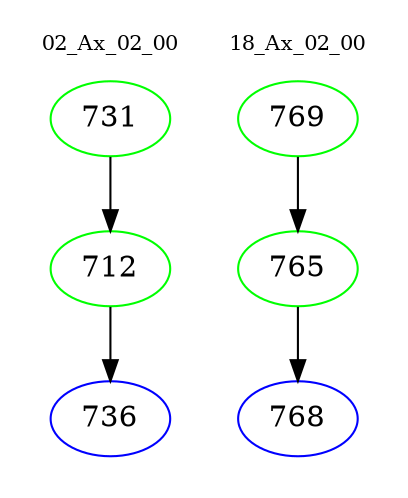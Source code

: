 digraph{
subgraph cluster_0 {
color = white
label = "02_Ax_02_00";
fontsize=10;
T0_731 [label="731", color="green"]
T0_731 -> T0_712 [color="black"]
T0_712 [label="712", color="green"]
T0_712 -> T0_736 [color="black"]
T0_736 [label="736", color="blue"]
}
subgraph cluster_1 {
color = white
label = "18_Ax_02_00";
fontsize=10;
T1_769 [label="769", color="green"]
T1_769 -> T1_765 [color="black"]
T1_765 [label="765", color="green"]
T1_765 -> T1_768 [color="black"]
T1_768 [label="768", color="blue"]
}
}
